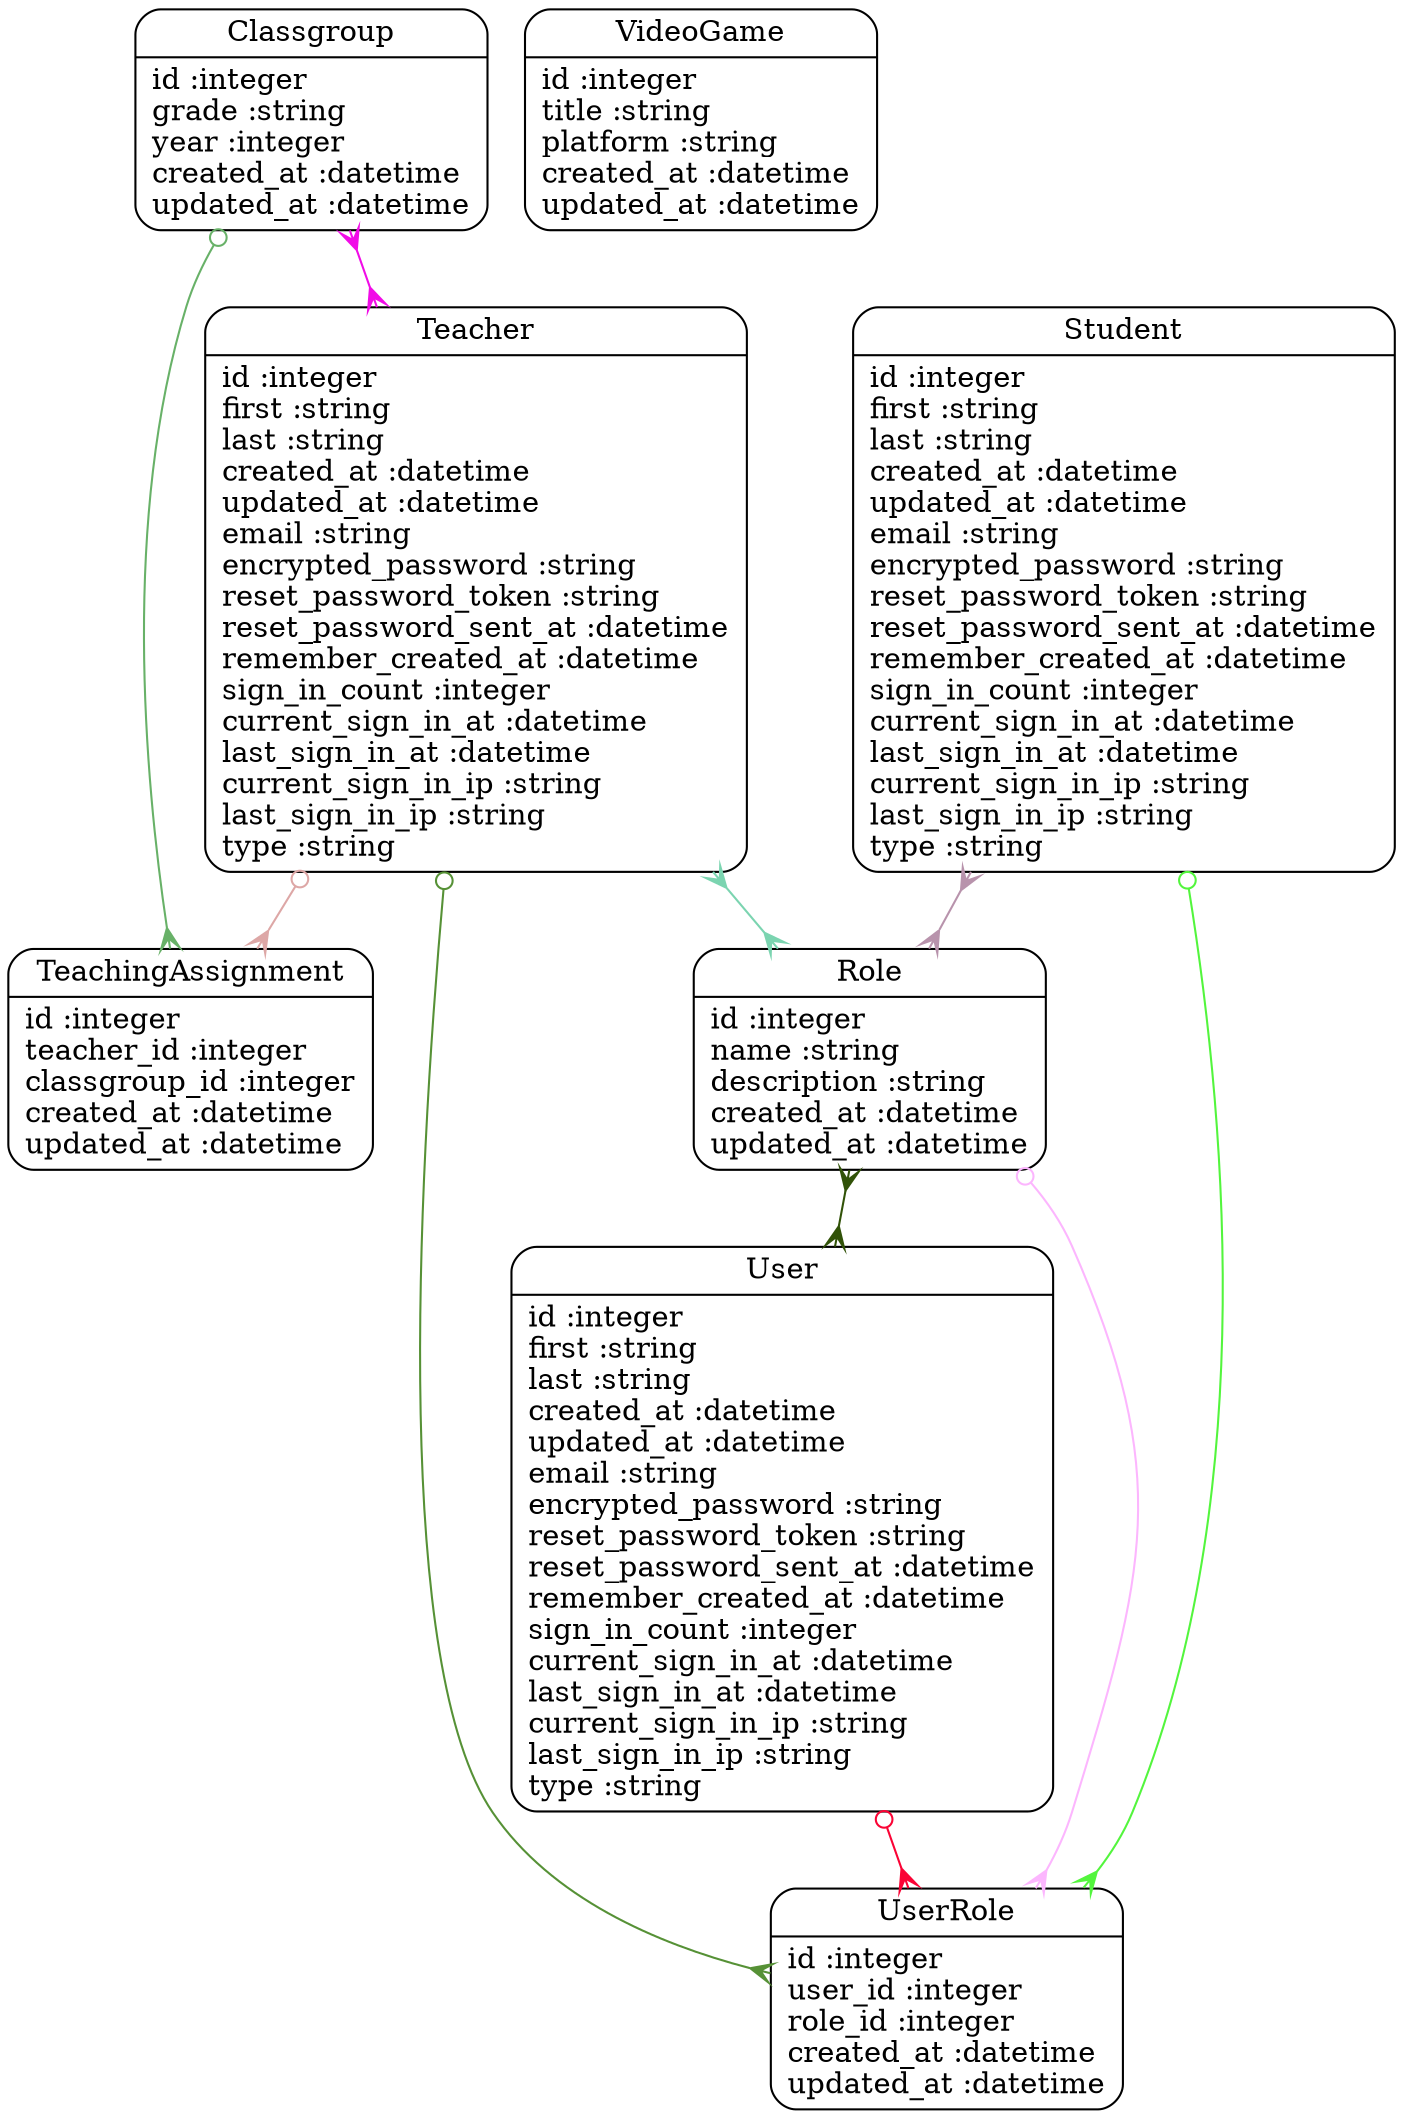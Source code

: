digraph models_diagram {
	graph[overlap=false, splines=true]
	"Classgroup" [shape=Mrecord, label="{Classgroup|id :integer\lgrade :string\lyear :integer\lcreated_at :datetime\lupdated_at :datetime\l}"]
	"Role" [shape=Mrecord, label="{Role|id :integer\lname :string\ldescription :string\lcreated_at :datetime\lupdated_at :datetime\l}"]
	"Student" [shape=Mrecord, label="{Student|id :integer\lfirst :string\llast :string\lcreated_at :datetime\lupdated_at :datetime\lemail :string\lencrypted_password :string\lreset_password_token :string\lreset_password_sent_at :datetime\lremember_created_at :datetime\lsign_in_count :integer\lcurrent_sign_in_at :datetime\llast_sign_in_at :datetime\lcurrent_sign_in_ip :string\llast_sign_in_ip :string\ltype :string\l}"]
	"Teacher" [shape=Mrecord, label="{Teacher|id :integer\lfirst :string\llast :string\lcreated_at :datetime\lupdated_at :datetime\lemail :string\lencrypted_password :string\lreset_password_token :string\lreset_password_sent_at :datetime\lremember_created_at :datetime\lsign_in_count :integer\lcurrent_sign_in_at :datetime\llast_sign_in_at :datetime\lcurrent_sign_in_ip :string\llast_sign_in_ip :string\ltype :string\l}"]
	"TeachingAssignment" [shape=Mrecord, label="{TeachingAssignment|id :integer\lteacher_id :integer\lclassgroup_id :integer\lcreated_at :datetime\lupdated_at :datetime\l}"]
	"User" [shape=Mrecord, label="{User|id :integer\lfirst :string\llast :string\lcreated_at :datetime\lupdated_at :datetime\lemail :string\lencrypted_password :string\lreset_password_token :string\lreset_password_sent_at :datetime\lremember_created_at :datetime\lsign_in_count :integer\lcurrent_sign_in_at :datetime\llast_sign_in_at :datetime\lcurrent_sign_in_ip :string\llast_sign_in_ip :string\ltype :string\l}"]
	"UserRole" [shape=Mrecord, label="{UserRole|id :integer\luser_id :integer\lrole_id :integer\lcreated_at :datetime\lupdated_at :datetime\l}"]
	"VideoGame" [shape=Mrecord, label="{VideoGame|id :integer\ltitle :string\lplatform :string\lcreated_at :datetime\lupdated_at :datetime\l}"]
	"Classgroup" -> "TeachingAssignment" [arrowtail=odot, arrowhead=crow, dir=both color="#68B168"]
	"Classgroup" -> "Teacher" [arrowtail=crow, arrowhead=crow, dir=both color="#F10CE7"]
	"Role" -> "UserRole" [arrowtail=odot, arrowhead=crow, dir=both color="#FCB6FE"]
	"Role" -> "User" [arrowtail=crow, arrowhead=crow, dir=both color="#315208"]
	"Student" -> "UserRole" [arrowtail=odot, arrowhead=crow, dir=both color="#53F53D"]
	"Student" -> "Role" [arrowtail=crow, arrowhead=crow, dir=both color="#B893AC"]
	"Teacher" -> "UserRole" [arrowtail=odot, arrowhead=crow, dir=both color="#569136"]
	"Teacher" -> "Role" [arrowtail=crow, arrowhead=crow, dir=both color="#7BD4B0"]
	"Teacher" -> "TeachingAssignment" [arrowtail=odot, arrowhead=crow, dir=both color="#DDA7A6"]
	"User" -> "UserRole" [arrowtail=odot, arrowhead=crow, dir=both color="#FA0335"]
}
